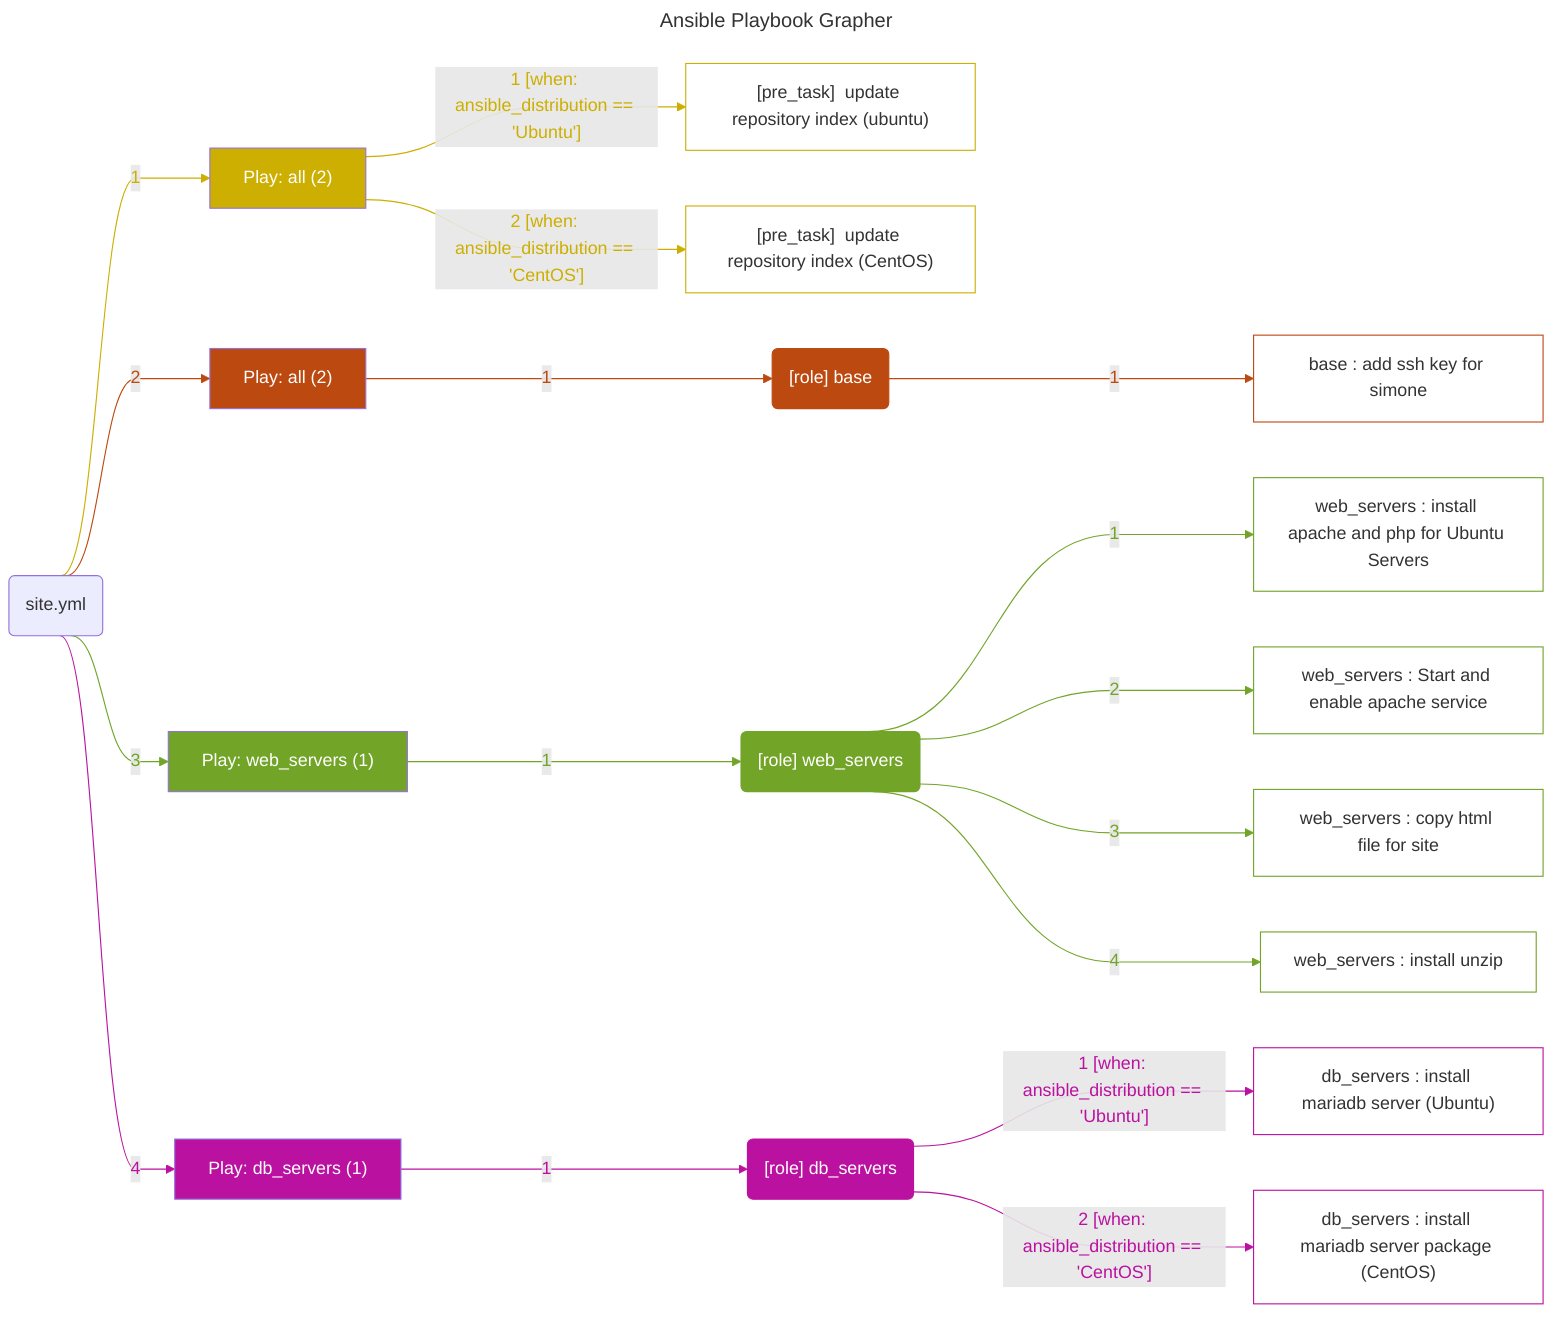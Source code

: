 ---
title: Ansible Playbook Grapher
---
%%{ init: { "flowchart": { "curve": "bumpX" } } }%%
flowchart LR
	%% Start of the playbook 'site.yml'
	playbook_4d067fa3("site.yml")
		%% Start of the play 'Play: all (2)'
		play_5854958e["Play: all (2)"]
		style play_5854958e fill:#ccaf00,color:#ffffff
		playbook_4d067fa3 --> |"1"| play_5854958e
		linkStyle 0 stroke:#ccaf00,color:#ccaf00
			pre_task_735a1b5c["[pre_task]  update repository index (ubuntu)"]
			style pre_task_735a1b5c stroke:#ccaf00,fill:#ffffff
			play_5854958e --> |"1 [when: ansible_distribution == 'Ubuntu']"| pre_task_735a1b5c
			linkStyle 1 stroke:#ccaf00,color:#ccaf00
			pre_task_ddb50933["[pre_task]  update repository index (CentOS)"]
			style pre_task_ddb50933 stroke:#ccaf00,fill:#ffffff
			play_5854958e --> |"2 [when: ansible_distribution == 'CentOS']"| pre_task_ddb50933
			linkStyle 2 stroke:#ccaf00,color:#ccaf00
		%% End of the play 'Play: all (2)'
		%% Start of the play 'Play: all (2)'
		play_4135b493["Play: all (2)"]
		style play_4135b493 fill:#bc4910,color:#ffffff
		playbook_4d067fa3 --> |"2"| play_4135b493
		linkStyle 3 stroke:#bc4910,color:#bc4910
			%% Start of the role 'base'
			play_4135b493 --> |"1"| role_dd9dcf6c
			linkStyle 4 stroke:#bc4910,color:#bc4910
			role_dd9dcf6c("[role] base")
			style role_dd9dcf6c fill:#bc4910,color:#ffffff,stroke:#bc4910
				task_e6b1361a[" base : add ssh key for simone"]
				style task_e6b1361a stroke:#bc4910,fill:#ffffff
				role_dd9dcf6c --> |"1"| task_e6b1361a
				linkStyle 5 stroke:#bc4910,color:#bc4910
			%% End of the role 'base'
		%% End of the play 'Play: all (2)'
		%% Start of the play 'Play: web_servers (1)'
		play_190d3396["Play: web_servers (1)"]
		style play_190d3396 fill:#72a428,color:#ffffff
		playbook_4d067fa3 --> |"3"| play_190d3396
		linkStyle 6 stroke:#72a428,color:#72a428
			%% Start of the role 'web_servers'
			play_190d3396 --> |"1"| role_9a0da213
			linkStyle 7 stroke:#72a428,color:#72a428
			role_9a0da213("[role] web_servers")
			style role_9a0da213 fill:#72a428,color:#ffffff,stroke:#72a428
				task_68225ce4[" web_servers : install apache and php for Ubuntu Servers"]
				style task_68225ce4 stroke:#72a428,fill:#ffffff
				role_9a0da213 --> |"1"| task_68225ce4
				linkStyle 8 stroke:#72a428,color:#72a428
				task_1c150531[" web_servers : Start and enable apache service"]
				style task_1c150531 stroke:#72a428,fill:#ffffff
				role_9a0da213 --> |"2"| task_1c150531
				linkStyle 9 stroke:#72a428,color:#72a428
				task_08647bd8[" web_servers : copy html file for site"]
				style task_08647bd8 stroke:#72a428,fill:#ffffff
				role_9a0da213 --> |"3"| task_08647bd8
				linkStyle 10 stroke:#72a428,color:#72a428
				task_63342c1f[" web_servers : install unzip"]
				style task_63342c1f stroke:#72a428,fill:#ffffff
				role_9a0da213 --> |"4"| task_63342c1f
				linkStyle 11 stroke:#72a428,color:#72a428
			%% End of the role 'web_servers'
		%% End of the play 'Play: web_servers (1)'
		%% Start of the play 'Play: db_servers (1)'
		play_72c86651["Play: db_servers (1)"]
		style play_72c86651 fill:#bb11a0,color:#ffffff
		playbook_4d067fa3 --> |"4"| play_72c86651
		linkStyle 12 stroke:#bb11a0,color:#bb11a0
			%% Start of the role 'db_servers'
			play_72c86651 --> |"1"| role_4075f7c2
			linkStyle 13 stroke:#bb11a0,color:#bb11a0
			role_4075f7c2("[role] db_servers")
			style role_4075f7c2 fill:#bb11a0,color:#ffffff,stroke:#bb11a0
				task_989fe96d[" db_servers : install mariadb server (Ubuntu)"]
				style task_989fe96d stroke:#bb11a0,fill:#ffffff
				role_4075f7c2 --> |"1 [when: ansible_distribution == 'Ubuntu']"| task_989fe96d
				linkStyle 14 stroke:#bb11a0,color:#bb11a0
				task_1d411c32[" db_servers : install mariadb server package (CentOS)"]
				style task_1d411c32 stroke:#bb11a0,fill:#ffffff
				role_4075f7c2 --> |"2 [when: ansible_distribution == 'CentOS']"| task_1d411c32
				linkStyle 15 stroke:#bb11a0,color:#bb11a0
			%% End of the role 'db_servers'
		%% End of the play 'Play: db_servers (1)'
	%% End of the playbook 'site.yml'